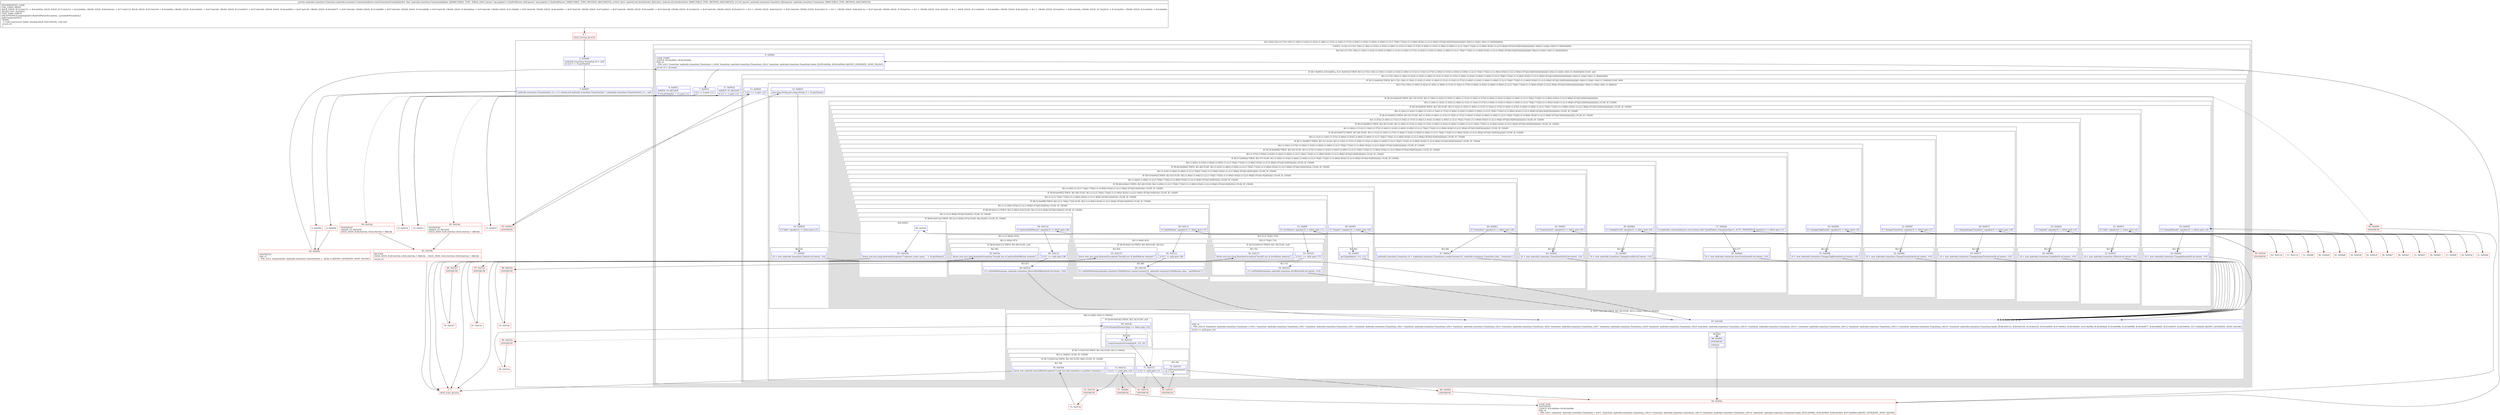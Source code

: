 digraph "CFG forandroidx.transition.TransitionInflater.createTransitionFromXml(Lorg\/xmlpull\/v1\/XmlPullParser;Landroid\/util\/AttributeSet;Landroidx\/transition\/Transition;)Landroidx\/transition\/Transition;" {
subgraph cluster_Region_1257623263 {
label = "R(3:1|2|(2:5|(1:(3:17|(1:19)(1:(1:39)(1:(1:42)(1:(1:45)(1:(1:48)(1:(1:51)(1:(1:54)(1:(1:57)(1:(1:60)(1:(1:63)(1:(1:66)(1:(1:69)(1:(1:(2:(1:76)|(1:73)))(1:(1:(1:80)(1:83))(1:(1:(2:(1:90)|(1:87)))(2:92|93)))))))))))))))|(1:36)(2:(1:24)|(1:34)(1:(1:30)(0))))(0))))";
node [shape=record,color=blue];
Node_2 [shape=record,label="{2\:\ 0x0000|androidx.transition.Transition r0 = null\lint int r1 = r9.getDepth()\l}"];
Node_3 [shape=record,label="{3\:\ 0x0007|androidx.transition.TransitionSet r2 = r11 instanceof androidx.transition.TransitionSet ? (androidx.transition.TransitionSet) r11 : null\l}"];
subgraph cluster_LoopRegion_770506230 {
label = "LOOP:0: (2:5|(1:(3:17|(1:19)(1:(1:39)(1:(1:42)(1:(1:45)(1:(1:48)(1:(1:51)(1:(1:54)(1:(1:57)(1:(1:60)(1:(1:63)(1:(1:66)(1:(1:69)(1:(1:(2:(1:76)|(1:73)))(1:(1:(1:80)(1:83))(1:(1:(2:(1:90)|(1:87)))(2:92|93)))))))))))))))|(1:36)(2:(1:24)|(1:34)(1:(1:30)(0))))(0)))";
node [shape=record,color=blue];
subgraph cluster_Region_1234963967 {
label = "R(2:5|(1:(3:17|(1:19)(1:(1:39)(1:(1:42)(1:(1:45)(1:(1:48)(1:(1:51)(1:(1:54)(1:(1:57)(1:(1:60)(1:(1:63)(1:(1:66)(1:(1:69)(1:(1:(2:(1:76)|(1:73)))(1:(1:(1:80)(1:83))(1:(1:(2:(1:90)|(1:87)))(2:92|93)))))))))))))))|(1:36)(2:(1:24)|(1:34)(1:(1:30)(0))))(0)))";
node [shape=record,color=blue];
Node_6 [shape=record,label="{6\:\ 0x000e|LOOP_START\lLOOP:0: B:6:0x000e\-\>B:94:0x000e\lPHI: r0 \l  PHI: (r0v1 'transition' androidx.transition.Transition) = (r0v0 'transition' androidx.transition.Transition), (r0v2 'transition' androidx.transition.Transition) binds: [B:99:0x000e, B:94:0x000e] A[DONT_GENERATE, DONT_INLINE]\l|int int r3 = r9.next()\l}"];
subgraph cluster_IfRegion_654585490 {
label = "IF [B:7:0x0014, B:9:0x001a, B:11:0x001d] THEN: R(1:(3:17|(1:19)(1:(1:39)(1:(1:42)(1:(1:45)(1:(1:48)(1:(1:51)(1:(1:54)(1:(1:57)(1:(1:60)(1:(1:63)(1:(1:66)(1:(1:69)(1:(1:(2:(1:76)|(1:73)))(1:(1:(1:80)(1:83))(1:(1:(2:(1:90)|(1:87)))(2:92|93)))))))))))))))|(1:36)(2:(1:24)|(1:34)(1:(1:30)(0))))(0)) ELSE: null";
node [shape=record,color=blue];
Node_7 [shape=record,label="{7\:\ 0x0014|if (r3 != 3) goto L12\l}"];
Node_9 [shape=record,label="{9\:\ 0x001a|ADDED_TO_REGION\l|if (r9.getDepth() \> r1) goto L12\l}"];
Node_11 [shape=record,label="{11\:\ 0x001d|ADDED_TO_REGION\l|if (r3 != 1) goto L14\l}"];
subgraph cluster_Region_295616937 {
label = "R(1:(3:17|(1:19)(1:(1:39)(1:(1:42)(1:(1:45)(1:(1:48)(1:(1:51)(1:(1:54)(1:(1:57)(1:(1:60)(1:(1:63)(1:(1:66)(1:(1:69)(1:(1:(2:(1:76)|(1:73)))(1:(1:(1:80)(1:83))(1:(1:(2:(1:90)|(1:87)))(2:92|93)))))))))))))))|(1:36)(2:(1:24)|(1:34)(1:(1:30)(0))))(0))";
node [shape=record,color=blue];
subgraph cluster_IfRegion_468094411 {
label = "IF [B:13:0x0020] THEN: R(3:17|(1:19)(1:(1:39)(1:(1:42)(1:(1:45)(1:(1:48)(1:(1:51)(1:(1:54)(1:(1:57)(1:(1:60)(1:(1:63)(1:(1:66)(1:(1:69)(1:(1:(2:(1:76)|(1:73)))(1:(1:(1:80)(1:83))(1:(1:(2:(1:90)|(1:87)))(2:92|93)))))))))))))))|(1:36)(2:(1:24)|(1:34)(1:(1:30)(0)))) ELSE: R(0)";
node [shape=record,color=blue];
Node_13 [shape=record,label="{13\:\ 0x0020|if (r3 == 2) goto L16\l}"];
subgraph cluster_Region_487604379 {
label = "R(3:17|(1:19)(1:(1:39)(1:(1:42)(1:(1:45)(1:(1:48)(1:(1:51)(1:(1:54)(1:(1:57)(1:(1:60)(1:(1:63)(1:(1:66)(1:(1:69)(1:(1:(2:(1:76)|(1:73)))(1:(1:(1:80)(1:83))(1:(1:(2:(1:90)|(1:87)))(2:92|93)))))))))))))))|(1:36)(2:(1:24)|(1:34)(1:(1:30)(0))))";
node [shape=record,color=blue];
Node_15 [shape=record,label="{15\:\ 0x0023|java.lang.String java.lang.String r3 = r9.getName()\l}"];
subgraph cluster_IfRegion_446269508 {
label = "IF [B:16:0x002d] THEN: R(1:19) ELSE: R(1:(1:39)(1:(1:42)(1:(1:45)(1:(1:48)(1:(1:51)(1:(1:54)(1:(1:57)(1:(1:60)(1:(1:63)(1:(1:66)(1:(1:69)(1:(1:(2:(1:76)|(1:73)))(1:(1:(1:80)(1:83))(1:(1:(2:(1:90)|(1:87)))(2:92|93)))))))))))))))";
node [shape=record,color=blue];
Node_16 [shape=record,label="{16\:\ 0x002d|if (\"fade\".equals(r3) != false) goto L19\l}"];
subgraph cluster_Region_2006836430 {
label = "R(1:19)";
node [shape=record,color=blue];
Node_17 [shape=record,label="{17\:\ 0x002f|r0 = new androidx.transition.Fade(r8.mContext, r10)\l}"];
}
subgraph cluster_Region_389272556 {
label = "R(1:(1:39)(1:(1:42)(1:(1:45)(1:(1:48)(1:(1:51)(1:(1:54)(1:(1:57)(1:(1:60)(1:(1:63)(1:(1:66)(1:(1:69)(1:(1:(2:(1:76)|(1:73)))(1:(1:(1:80)(1:83))(1:(1:(2:(1:90)|(1:87)))(2:92|93))))))))))))))) | ELSE_IF_CHAIN\l";
node [shape=record,color=blue];
subgraph cluster_IfRegion_868457757 {
label = "IF [B:19:0x003f] THEN: R(1:39) ELSE: R(1:(1:42)(1:(1:45)(1:(1:48)(1:(1:51)(1:(1:54)(1:(1:57)(1:(1:60)(1:(1:63)(1:(1:66)(1:(1:69)(1:(1:(2:(1:76)|(1:73)))(1:(1:(1:80)(1:83))(1:(1:(2:(1:90)|(1:87)))(2:92|93)))))))))))))) | ELSE_IF_CHAIN\l";
node [shape=record,color=blue];
Node_19 [shape=record,label="{19\:\ 0x003f|if (\"changeBounds\".equals(r3) != false) goto L39\l}"];
subgraph cluster_Region_1225977466 {
label = "R(1:39)";
node [shape=record,color=blue];
Node_20 [shape=record,label="{20\:\ 0x0041|r0 = new androidx.transition.ChangeBounds(r8.mContext, r10)\l}"];
}
subgraph cluster_Region_1526802272 {
label = "R(1:(1:42)(1:(1:45)(1:(1:48)(1:(1:51)(1:(1:54)(1:(1:57)(1:(1:60)(1:(1:63)(1:(1:66)(1:(1:69)(1:(1:(2:(1:76)|(1:73)))(1:(1:(1:80)(1:83))(1:(1:(2:(1:90)|(1:87)))(2:92|93)))))))))))))) | ELSE_IF_CHAIN\l";
node [shape=record,color=blue];
subgraph cluster_IfRegion_476366459 {
label = "IF [B:22:0x0051] THEN: R(1:42) ELSE: R(1:(1:45)(1:(1:48)(1:(1:51)(1:(1:54)(1:(1:57)(1:(1:60)(1:(1:63)(1:(1:66)(1:(1:69)(1:(1:(2:(1:76)|(1:73)))(1:(1:(1:80)(1:83))(1:(1:(2:(1:90)|(1:87)))(2:92|93))))))))))))) | ELSE_IF_CHAIN\l";
node [shape=record,color=blue];
Node_22 [shape=record,label="{22\:\ 0x0051|if (\"slide\".equals(r3) != false) goto L42\l}"];
subgraph cluster_Region_2069201084 {
label = "R(1:42)";
node [shape=record,color=blue];
Node_23 [shape=record,label="{23\:\ 0x0053|r0 = new androidx.transition.Slide(r8.mContext, r10)\l}"];
}
subgraph cluster_Region_298349243 {
label = "R(1:(1:45)(1:(1:48)(1:(1:51)(1:(1:54)(1:(1:57)(1:(1:60)(1:(1:63)(1:(1:66)(1:(1:69)(1:(1:(2:(1:76)|(1:73)))(1:(1:(1:80)(1:83))(1:(1:(2:(1:90)|(1:87)))(2:92|93))))))))))))) | ELSE_IF_CHAIN\l";
node [shape=record,color=blue];
subgraph cluster_IfRegion_57625076 {
label = "IF [B:25:0x0063] THEN: R(1:45) ELSE: R(1:(1:48)(1:(1:51)(1:(1:54)(1:(1:57)(1:(1:60)(1:(1:63)(1:(1:66)(1:(1:69)(1:(1:(2:(1:76)|(1:73)))(1:(1:(1:80)(1:83))(1:(1:(2:(1:90)|(1:87)))(2:92|93)))))))))))) | ELSE_IF_CHAIN\l";
node [shape=record,color=blue];
Node_25 [shape=record,label="{25\:\ 0x0063|if (\"explode\".equals(r3) != false) goto L45\l}"];
subgraph cluster_Region_1841422569 {
label = "R(1:45)";
node [shape=record,color=blue];
Node_26 [shape=record,label="{26\:\ 0x0065|r0 = new androidx.transition.Explode(r8.mContext, r10)\l}"];
}
subgraph cluster_Region_1983670946 {
label = "R(1:(1:48)(1:(1:51)(1:(1:54)(1:(1:57)(1:(1:60)(1:(1:63)(1:(1:66)(1:(1:69)(1:(1:(2:(1:76)|(1:73)))(1:(1:(1:80)(1:83))(1:(1:(2:(1:90)|(1:87)))(2:92|93)))))))))))) | ELSE_IF_CHAIN\l";
node [shape=record,color=blue];
subgraph cluster_IfRegion_1440889461 {
label = "IF [B:28:0x0075] THEN: R(1:48) ELSE: R(1:(1:51)(1:(1:54)(1:(1:57)(1:(1:60)(1:(1:63)(1:(1:66)(1:(1:69)(1:(1:(2:(1:76)|(1:73)))(1:(1:(1:80)(1:83))(1:(1:(2:(1:90)|(1:87)))(2:92|93))))))))))) | ELSE_IF_CHAIN\l";
node [shape=record,color=blue];
Node_28 [shape=record,label="{28\:\ 0x0075|if (\"changeImageTransform\".equals(r3) != false) goto L48\l}"];
subgraph cluster_Region_2125748328 {
label = "R(1:48)";
node [shape=record,color=blue];
Node_29 [shape=record,label="{29\:\ 0x0077|r0 = new androidx.transition.ChangeImageTransform(r8.mContext, r10)\l}"];
}
subgraph cluster_Region_2140764986 {
label = "R(1:(1:51)(1:(1:54)(1:(1:57)(1:(1:60)(1:(1:63)(1:(1:66)(1:(1:69)(1:(1:(2:(1:76)|(1:73)))(1:(1:(1:80)(1:83))(1:(1:(2:(1:90)|(1:87)))(2:92|93))))))))))) | ELSE_IF_CHAIN\l";
node [shape=record,color=blue];
subgraph cluster_IfRegion_2061921953 {
label = "IF [B:31:0x0087] THEN: R(1:51) ELSE: R(1:(1:54)(1:(1:57)(1:(1:60)(1:(1:63)(1:(1:66)(1:(1:69)(1:(1:(2:(1:76)|(1:73)))(1:(1:(1:80)(1:83))(1:(1:(2:(1:90)|(1:87)))(2:92|93)))))))))) | ELSE_IF_CHAIN\l";
node [shape=record,color=blue];
Node_31 [shape=record,label="{31\:\ 0x0087|if (\"changeTransform\".equals(r3) != false) goto L51\l}"];
subgraph cluster_Region_886101176 {
label = "R(1:51)";
node [shape=record,color=blue];
Node_32 [shape=record,label="{32\:\ 0x0089|r0 = new androidx.transition.ChangeTransform(r8.mContext, r10)\l}"];
}
subgraph cluster_Region_762407310 {
label = "R(1:(1:54)(1:(1:57)(1:(1:60)(1:(1:63)(1:(1:66)(1:(1:69)(1:(1:(2:(1:76)|(1:73)))(1:(1:(1:80)(1:83))(1:(1:(2:(1:90)|(1:87)))(2:92|93)))))))))) | ELSE_IF_CHAIN\l";
node [shape=record,color=blue];
subgraph cluster_IfRegion_1082861720 {
label = "IF [B:34:0x0099] THEN: R(1:54) ELSE: R(1:(1:57)(1:(1:60)(1:(1:63)(1:(1:66)(1:(1:69)(1:(1:(2:(1:76)|(1:73)))(1:(1:(1:80)(1:83))(1:(1:(2:(1:90)|(1:87)))(2:92|93))))))))) | ELSE_IF_CHAIN\l";
node [shape=record,color=blue];
Node_34 [shape=record,label="{34\:\ 0x0099|if (\"changeClipBounds\".equals(r3) != false) goto L54\l}"];
subgraph cluster_Region_1098579714 {
label = "R(1:54)";
node [shape=record,color=blue];
Node_35 [shape=record,label="{35\:\ 0x009b|r0 = new androidx.transition.ChangeClipBounds(r8.mContext, r10)\l}"];
}
subgraph cluster_Region_2138999601 {
label = "R(1:(1:57)(1:(1:60)(1:(1:63)(1:(1:66)(1:(1:69)(1:(1:(2:(1:76)|(1:73)))(1:(1:(1:80)(1:83))(1:(1:(2:(1:90)|(1:87)))(2:92|93))))))))) | ELSE_IF_CHAIN\l";
node [shape=record,color=blue];
subgraph cluster_IfRegion_970123668 {
label = "IF [B:37:0x00ab] THEN: R(1:57) ELSE: R(1:(1:60)(1:(1:63)(1:(1:66)(1:(1:69)(1:(1:(2:(1:76)|(1:73)))(1:(1:(1:80)(1:83))(1:(1:(2:(1:90)|(1:87)))(2:92|93)))))))) | ELSE_IF_CHAIN\l";
node [shape=record,color=blue];
Node_37 [shape=record,label="{37\:\ 0x00ab|if (androidx.constraintlayout.core.motion.utils.TypedValues.TransitionType.S_AUTO_TRANSITION.equals(r3) != false) goto L57\l}"];
subgraph cluster_Region_1684992278 {
label = "R(1:57)";
node [shape=record,color=blue];
Node_38 [shape=record,label="{38\:\ 0x00ad|r0 = new androidx.transition.AutoTransition(r8.mContext, r10)\l}"];
}
subgraph cluster_Region_1786939142 {
label = "R(1:(1:60)(1:(1:63)(1:(1:66)(1:(1:69)(1:(1:(2:(1:76)|(1:73)))(1:(1:(1:80)(1:83))(1:(1:(2:(1:90)|(1:87)))(2:92|93)))))))) | ELSE_IF_CHAIN\l";
node [shape=record,color=blue];
subgraph cluster_IfRegion_2108116297 {
label = "IF [B:40:0x00bd] THEN: R(1:60) ELSE: R(1:(1:63)(1:(1:66)(1:(1:69)(1:(1:(2:(1:76)|(1:73)))(1:(1:(1:80)(1:83))(1:(1:(2:(1:90)|(1:87)))(2:92|93))))))) | ELSE_IF_CHAIN\l";
node [shape=record,color=blue];
Node_40 [shape=record,label="{40\:\ 0x00bd|if (\"changeScroll\".equals(r3) != false) goto L60\l}"];
subgraph cluster_Region_607486 {
label = "R(1:60)";
node [shape=record,color=blue];
Node_41 [shape=record,label="{41\:\ 0x00bf|r0 = new androidx.transition.ChangeScroll(r8.mContext, r10)\l}"];
}
subgraph cluster_Region_1584816583 {
label = "R(1:(1:63)(1:(1:66)(1:(1:69)(1:(1:(2:(1:76)|(1:73)))(1:(1:(1:80)(1:83))(1:(1:(2:(1:90)|(1:87)))(2:92|93))))))) | ELSE_IF_CHAIN\l";
node [shape=record,color=blue];
subgraph cluster_IfRegion_880654138 {
label = "IF [B:43:0x00cf] THEN: R(1:63) ELSE: R(1:(1:66)(1:(1:69)(1:(1:(2:(1:76)|(1:73)))(1:(1:(1:80)(1:83))(1:(1:(2:(1:90)|(1:87)))(2:92|93)))))) | ELSE_IF_CHAIN\l";
node [shape=record,color=blue];
Node_43 [shape=record,label="{43\:\ 0x00cf|if (\"transitionSet\".equals(r3) != false) goto L63\l}"];
subgraph cluster_Region_352068729 {
label = "R(1:63)";
node [shape=record,color=blue];
Node_44 [shape=record,label="{44\:\ 0x00d1|r0 = new androidx.transition.TransitionSet(r8.mContext, r10)\l}"];
}
subgraph cluster_Region_2020433566 {
label = "R(1:(1:66)(1:(1:69)(1:(1:(2:(1:76)|(1:73)))(1:(1:(1:80)(1:83))(1:(1:(2:(1:90)|(1:87)))(2:92|93)))))) | ELSE_IF_CHAIN\l";
node [shape=record,color=blue];
subgraph cluster_IfRegion_766219973 {
label = "IF [B:46:0x00e1] THEN: R(1:66) ELSE: R(1:(1:69)(1:(1:(2:(1:76)|(1:73)))(1:(1:(1:80)(1:83))(1:(1:(2:(1:90)|(1:87)))(2:92|93))))) | ELSE_IF_CHAIN\l";
node [shape=record,color=blue];
Node_46 [shape=record,label="{46\:\ 0x00e1|if (\"transition\".equals(r3) != false) goto L66\l}"];
subgraph cluster_Region_1118630842 {
label = "R(1:66)";
node [shape=record,color=blue];
Node_47 [shape=record,label="{47\:\ 0x00e3|androidx.transition.Transition r0 = (androidx.transition.Transition) createCustom(r10, androidx.transition.Transition.class, \"transition\")\l}"];
}
subgraph cluster_Region_1933665697 {
label = "R(1:(1:69)(1:(1:(2:(1:76)|(1:73)))(1:(1:(1:80)(1:83))(1:(1:(2:(1:90)|(1:87)))(2:92|93))))) | ELSE_IF_CHAIN\l";
node [shape=record,color=blue];
subgraph cluster_IfRegion_60507309 {
label = "IF [B:49:0x00f3] THEN: R(1:69) ELSE: R(1:(1:(2:(1:76)|(1:73)))(1:(1:(1:80)(1:83))(1:(1:(2:(1:90)|(1:87)))(2:92|93)))) | ELSE_IF_CHAIN\l";
node [shape=record,color=blue];
Node_49 [shape=record,label="{49\:\ 0x00f3|if (\"targets\".equals(r3) != false) goto L69\l}"];
subgraph cluster_Region_226850424 {
label = "R(1:69)";
node [shape=record,color=blue];
Node_50 [shape=record,label="{50\:\ 0x00f5|getTargetIds(r9, r10, r11)\l}"];
}
subgraph cluster_Region_1620067926 {
label = "R(1:(1:(2:(1:76)|(1:73)))(1:(1:(1:80)(1:83))(1:(1:(2:(1:90)|(1:87)))(2:92|93)))) | ELSE_IF_CHAIN\l";
node [shape=record,color=blue];
subgraph cluster_IfRegion_1142004882 {
label = "IF [B:52:0x00ff] THEN: R(1:(2:(1:76)|(1:73))) ELSE: R(1:(1:(1:80)(1:83))(1:(1:(2:(1:90)|(1:87)))(2:92|93))) | ELSE_IF_CHAIN\l";
node [shape=record,color=blue];
Node_52 [shape=record,label="{52\:\ 0x00ff|if (\"arcMotion\".equals(r3) != false) goto L72\l}"];
subgraph cluster_Region_1922788724 {
label = "R(1:(2:(1:76)|(1:73)))";
node [shape=record,color=blue];
subgraph cluster_Region_168780523 {
label = "R(2:(1:76)|(1:73))";
node [shape=record,color=blue];
subgraph cluster_IfRegion_748680036 {
label = "IF [B:53:0x0101] THEN: R(1:76) ELSE: null";
node [shape=record,color=blue];
Node_53 [shape=record,label="{53\:\ 0x0101|if (r11 == null) goto L74\l}"];
subgraph cluster_Region_1314890327 {
label = "R(1:76)";
node [shape=record,color=blue];
Node_56 [shape=record,label="{56\:\ 0x0115|throw new java.lang.RuntimeException(\"Invalid use of arcMotion element\")\l}"];
}
}
subgraph cluster_Region_1728484901 {
label = "R(1:73)";
node [shape=record,color=blue];
Node_54 [shape=record,label="{54\:\ 0x0103|r11.setPathMotion(new androidx.transition.ArcMotion(r8.mContext, r10))\l}"];
}
}
}
subgraph cluster_Region_384804884 {
label = "R(1:(1:(1:80)(1:83))(1:(1:(2:(1:90)|(1:87)))(2:92|93))) | ELSE_IF_CHAIN\l";
node [shape=record,color=blue];
subgraph cluster_IfRegion_487335757 {
label = "IF [B:58:0x011c] THEN: R(1:(1:80)(1:83)) ELSE: R(1:(1:(2:(1:90)|(1:87)))(2:92|93)) | ELSE_IF_CHAIN\l";
node [shape=record,color=blue];
Node_58 [shape=record,label="{58\:\ 0x011c|if (\"pathMotion\".equals(r3) != false) goto L79\l}"];
subgraph cluster_Region_1161330046 {
label = "R(1:(1:80)(1:83))";
node [shape=record,color=blue];
subgraph cluster_IfRegion_1992700564 {
label = "IF [B:59:0x011e] THEN: R(1:80) ELSE: R(1:83)";
node [shape=record,color=blue];
Node_59 [shape=record,label="{59\:\ 0x011e|if (r11 != null) goto L80\l}"];
subgraph cluster_Region_631387607 {
label = "R(1:80)";
node [shape=record,color=blue];
Node_60 [shape=record,label="{60\:\ 0x0120|r11.setPathMotion((androidx.transition.PathMotion) createCustom(r10, androidx.transition.PathMotion.class, \"pathMotion\"))\l}"];
}
subgraph cluster_Region_1315341951 {
label = "R(1:83)";
node [shape=record,color=blue];
Node_62 [shape=record,label="{62\:\ 0x0133|throw new java.lang.RuntimeException(\"Invalid use of pathMotion element\")\l}"];
}
}
}
subgraph cluster_Region_1219739968 {
label = "R(1:(1:(2:(1:90)|(1:87)))(2:92|93)) | ELSE_IF_CHAIN\l";
node [shape=record,color=blue];
subgraph cluster_IfRegion_1818265495 {
label = "IF [B:64:0x013a] THEN: R(1:(2:(1:90)|(1:87))) ELSE: R(2:92|93) | ELSE_IF_CHAIN\l";
node [shape=record,color=blue];
Node_64 [shape=record,label="{64\:\ 0x013a|if (\"patternPathMotion\".equals(r3) != false) goto L86\l}"];
subgraph cluster_Region_262543440 {
label = "R(1:(2:(1:90)|(1:87)))";
node [shape=record,color=blue];
subgraph cluster_Region_991856894 {
label = "R(2:(1:90)|(1:87))";
node [shape=record,color=blue];
subgraph cluster_IfRegion_1102161052 {
label = "IF [B:65:0x013c] THEN: R(1:90) ELSE: null";
node [shape=record,color=blue];
Node_65 [shape=record,label="{65\:\ 0x013c|if (r11 == null) goto L88\l}"];
subgraph cluster_Region_392086571 {
label = "R(1:90)";
node [shape=record,color=blue];
Node_79 [shape=record,label="{79\:\ 0x016e|throw new java.lang.RuntimeException(\"Invalid use of patternPathMotion element\")\l}"];
}
}
subgraph cluster_Region_679815688 {
label = "R(1:87)";
node [shape=record,color=blue];
Node_66 [shape=record,label="{66\:\ 0x013e|r11.setPathMotion(new androidx.transition.PatternPathMotion(r8.mContext, r10))\l}"];
}
}
}
subgraph cluster_Region_1729302174 {
label = "R(2:92|93)";
node [shape=record,color=blue];
Node_80 [shape=record,label="{80\:\ 0x016f}"];
Node_81 [shape=record,label="{81\:\ 0x0189|throw new java.lang.RuntimeException(\"Unknown scene name: \" + r9.getName())\l}"];
}
}
}
}
}
}
}
}
}
}
}
}
}
}
}
}
}
}
}
}
}
}
}
}
}
}
}
}
}
}
subgraph cluster_IfRegion_538630881 {
label = "IF [B:67:0x0148] THEN: R(1:36) ELSE: R(2:(1:24)|(1:34)(1:(1:30)(0)))";
node [shape=record,color=blue];
Node_67 [shape=record,label="{67\:\ 0x0148|PHI: r0 \l  PHI: (r0v14 'transition' androidx.transition.Transition) = (r0v1 'transition' androidx.transition.Transition), (r0v1 'transition' androidx.transition.Transition), (r0v1 'transition' androidx.transition.Transition), (r0v1 'transition' androidx.transition.Transition), (r0v4 'transition' androidx.transition.Transition), (r0v5 'transition' androidx.transition.Transition), (r0v6 'transition' androidx.transition.Transition), (r0v7 'transition' androidx.transition.Transition), (r0v8 'transition' androidx.transition.Transition), (r0v9 'transition' androidx.transition.Transition), (r0v10 'transition' androidx.transition.Transition), (r0v11 'transition' androidx.transition.Transition), (r0v12 'transition' androidx.transition.Transition), (r0v13 'transition' androidx.transition.Transition), (r0v16 'transition' androidx.transition.Transition) binds: [B:66:0x013e, B:60:0x0120, B:54:0x0103, B:50:0x00f5, B:47:0x00e3, B:44:0x00d1, B:41:0x00bf, B:38:0x00ad, B:35:0x009b, B:32:0x0089, B:29:0x0077, B:26:0x0065, B:23:0x0053, B:20:0x0041, B:17:0x002f] A[DONT_GENERATE, DONT_INLINE]\l|if (r0 == null) goto L36\l}"];
subgraph cluster_Region_734708644 {
label = "R(1:36)";
node [shape=record,color=blue];
Node_96 [shape=record,label="{96\:\ 0x000e|SYNTHETIC\l|continue\l}"];
}
subgraph cluster_Region_1255421290 {
label = "R(2:(1:24)|(1:34)(1:(1:30)(0)))";
node [shape=record,color=blue];
subgraph cluster_IfRegion_1258328914 {
label = "IF [B:69:0x014e] THEN: R(1:24) ELSE: null";
node [shape=record,color=blue];
Node_69 [shape=record,label="{69\:\ 0x014e|if (r9.isEmptyElementTag() == false) goto L24\l}"];
subgraph cluster_Region_2124779942 {
label = "R(1:24)";
node [shape=record,color=blue];
Node_70 [shape=record,label="{70\:\ 0x0150|createTransitionFromXml(r9, r10, r0)\l}"];
}
}
subgraph cluster_IfRegion_1059525928 {
label = "IF [B:71:0x0153] THEN: R(1:34) ELSE: R(1:(1:30)(0))";
node [shape=record,color=blue];
Node_71 [shape=record,label="{71\:\ 0x0153|if (r2 != null) goto L33\l}"];
subgraph cluster_Region_356091944 {
label = "R(1:34)";
node [shape=record,color=blue];
Node_72 [shape=record,label="{72\:\ 0x0155|r2.addTransition(r0)\lr0 = null\l}"];
}
subgraph cluster_Region_873993042 {
label = "R(1:(1:30)(0)) | ELSE_IF_CHAIN\l";
node [shape=record,color=blue];
subgraph cluster_IfRegion_1228026262 {
label = "IF [B:73:0x015a] THEN: R(1:30) ELSE: R(0) | ELSE_IF_CHAIN\l";
node [shape=record,color=blue];
Node_73 [shape=record,label="{73\:\ 0x015a|if (r11 != null) goto L28\l}"];
subgraph cluster_Region_572924607 {
label = "R(1:30)";
node [shape=record,color=blue];
Node_76 [shape=record,label="{76\:\ 0x0164|throw new android.view.InflateException(\"Could not add transition to another transition.\")\l}"];
}
subgraph cluster_Region_1836302250 {
label = "R(0)";
node [shape=record,color=blue];
}
}
}
}
}
}
}
subgraph cluster_Region_428188629 {
label = "R(0)";
node [shape=record,color=blue];
}
}
}
}
}
}
}
Node_0 [shape=record,color=red,label="{0\:\ ?|MTH_ENTER_BLOCK\l}"];
Node_4 [shape=record,color=red,label="{4\:\ 0x0009}"];
Node_99 [shape=record,color=red,label="{99\:\ 0x000e|SYNTHETIC\lPHI: r2 \l  PHI: (r2v2 'transitionSet' androidx.transition.TransitionSet) =  binds: [] A[DONT_GENERATE, DONT_INLINE]\l}"];
Node_8 [shape=record,color=red,label="{8\:\ 0x0016}"];
Node_84 [shape=record,color=red,label="{84\:\ 0x018a|SYNTHETIC\lADDED_TO_REGION\lEDGE_INSN: B:84:0x018a\-\>B:82:0x018a ?: BREAK  \l}"];
Node_82 [shape=record,color=red,label="{82\:\ 0x018a|RETURN\lEDGE_INSN: B:84:0x018a\-\>B:82:0x018a ?: BREAK  , EDGE_INSN: B:85:0x018a\-\>B:82:0x018a ?: BREAK  \l|return r0\l}"];
Node_1 [shape=record,color=red,label="{1\:\ ?|MTH_EXIT_BLOCK\l}"];
Node_10 [shape=record,color=red,label="{10\:\ 0x001c}"];
Node_12 [shape=record,color=red,label="{12\:\ 0x001f}"];
Node_83 [shape=record,color=red,label="{83\:\ 0x0023|SYNTHETIC\l}"];
Node_90 [shape=record,color=red,label="{90\:\ 0x014a|SYNTHETIC\l}"];
Node_68 [shape=record,color=red,label="{68\:\ 0x014a}"];
Node_91 [shape=record,color=red,label="{91\:\ 0x015a|SYNTHETIC\l}"];
Node_93 [shape=record,color=red,label="{93\:\ 0x015d|SYNTHETIC\l}"];
Node_75 [shape=record,color=red,label="{75\:\ 0x015d}"];
Node_97 [shape=record,color=red,label="{97\:\ 0x000e|SYNTHETIC\l}"];
Node_94 [shape=record,color=red,label="{94\:\ 0x000e|LOOP_END\lSYNTHETIC\lLOOP:0: B:6:0x000e\-\>B:94:0x000e\lPHI: r0 \l  PHI: (r0v2 'transition' androidx.transition.Transition) = (r0v1 'transition' androidx.transition.Transition), (r0v14 'transition' androidx.transition.Transition), (r0v15 'transition' androidx.transition.Transition), (r0v14 'transition' androidx.transition.Transition) binds: [B:95:0x000e, B:96:0x000e, B:98:0x000e, B:97:0x000e] A[DONT_GENERATE, DONT_INLINE]\l}"];
Node_92 [shape=record,color=red,label="{92\:\ 0x0155|SYNTHETIC\l}"];
Node_98 [shape=record,color=red,label="{98\:\ 0x000e|SYNTHETIC\l}"];
Node_18 [shape=record,color=red,label="{18\:\ 0x0039}"];
Node_21 [shape=record,color=red,label="{21\:\ 0x004b}"];
Node_24 [shape=record,color=red,label="{24\:\ 0x005d}"];
Node_27 [shape=record,color=red,label="{27\:\ 0x006f}"];
Node_30 [shape=record,color=red,label="{30\:\ 0x0081}"];
Node_33 [shape=record,color=red,label="{33\:\ 0x0093}"];
Node_36 [shape=record,color=red,label="{36\:\ 0x00a5}"];
Node_39 [shape=record,color=red,label="{39\:\ 0x00b7}"];
Node_42 [shape=record,color=red,label="{42\:\ 0x00c9}"];
Node_45 [shape=record,color=red,label="{45\:\ 0x00db}"];
Node_48 [shape=record,color=red,label="{48\:\ 0x00ed}"];
Node_51 [shape=record,color=red,label="{51\:\ 0x00f9}"];
Node_86 [shape=record,color=red,label="{86\:\ 0x010e|SYNTHETIC\l}"];
Node_55 [shape=record,color=red,label="{55\:\ 0x010e}"];
Node_57 [shape=record,color=red,label="{57\:\ 0x0116}"];
Node_87 [shape=record,color=red,label="{87\:\ 0x012c|SYNTHETIC\l}"];
Node_61 [shape=record,color=red,label="{61\:\ 0x012c}"];
Node_63 [shape=record,color=red,label="{63\:\ 0x0134}"];
Node_89 [shape=record,color=red,label="{89\:\ 0x0167|SYNTHETIC\l}"];
Node_78 [shape=record,color=red,label="{78\:\ 0x0167}"];
Node_88 [shape=record,color=red,label="{88\:\ 0x016f|SYNTHETIC\l}"];
Node_95 [shape=record,color=red,label="{95\:\ 0x000e|SYNTHETIC\l}"];
Node_85 [shape=record,color=red,label="{85\:\ 0x018a|SYNTHETIC\lADDED_TO_REGION\lEDGE_INSN: B:85:0x018a\-\>B:82:0x018a ?: BREAK  \l}"];
Node_5 [shape=record,color=red,label="{5\:\ 0x000d}"];
MethodNode[shape=record,label="{private androidx.transition.Transition androidx.transition.TransitionInflater.createTransitionFromXml((r8v0 'this' androidx.transition.TransitionInflater A[IMMUTABLE_TYPE, THIS]), (r9v0 'parser' org.xmlpull.v1.XmlPullParser A[D('parser' org.xmlpull.v1.XmlPullParser), IMMUTABLE_TYPE, METHOD_ARGUMENT]), (r10v0 'attrs' android.util.AttributeSet A[D('attrs' android.util.AttributeSet), IMMUTABLE_TYPE, METHOD_ARGUMENT]), (r11v0 'parent' androidx.transition.Transition A[D('parent' androidx.transition.Transition), IMMUTABLE_TYPE, METHOD_ARGUMENT]))  | INCONSISTENT_CODE\lUSE_LINES_HINTS\lBACK_EDGE: B:72:0x0155 \-\> B:6:0x000e, BACK_EDGE: B:73:0x015a \-\> B:6:0x000e, CROSS_EDGE: B:69:0x014e \-\> B:71:0x0153, BACK_EDGE: B:67:0x0148 \-\> B:6:0x000e, CROSS_EDGE: B:20:0x0041 \-\> B:67:0x0148, CROSS_EDGE: B:23:0x0053 \-\> B:67:0x0148, CROSS_EDGE: B:26:0x0065 \-\> B:67:0x0148, CROSS_EDGE: B:29:0x0077 \-\> B:67:0x0148, CROSS_EDGE: B:32:0x0089 \-\> B:67:0x0148, CROSS_EDGE: B:35:0x009b \-\> B:67:0x0148, CROSS_EDGE: B:38:0x00ad \-\> B:67:0x0148, CROSS_EDGE: B:41:0x00bf \-\> B:67:0x0148, CROSS_EDGE: B:44:0x00d1 \-\> B:67:0x0148, CROSS_EDGE: B:47:0x00e3 \-\> B:67:0x0148, CROSS_EDGE: B:50:0x00f5 \-\> B:67:0x0148, CROSS_EDGE: B:54:0x0103 \-\> B:67:0x0148, CROSS_EDGE: B:56:0x0115 \-\> B:1:?, CROSS_EDGE: B:60:0x0120 \-\> B:67:0x0148, CROSS_EDGE: B:62:0x0133 \-\> B:1:?, CROSS_EDGE: B:66:0x013e \-\> B:67:0x0148, CROSS_EDGE: B:79:0x016e \-\> B:1:?, CROSS_EDGE: B:81:0x0189 \-\> B:1:?, BACK_EDGE: B:13:0x0020 \-\> B:6:0x000e, CROSS_EDGE: B:82:0x018a \-\> B:1:?, CROSS_EDGE: B:9:0x001a \-\> B:82:0x018a, CROSS_EDGE: B:7:0x0014 \-\> B:10:0x001c, CROSS_EDGE: B:5:0x000d \-\> B:6:0x000e\lINLINE_NOT_NEEDED\lTYPE_VARS: EMPTY\lEXCEPTIONS:[Lorg\/xmlpull\/v1\/XmlPullParserException;, Ljava\/io\/IOException;]\lJadxCommentsAttr\{\l WARN: \l \-\> Code restructure failed: missing block: B:82:0x018a, code lost:\l    return r0;\l\}\l}"];
MethodNode -> Node_0;Node_2 -> Node_3;
Node_3 -> Node_4;
Node_3 -> Node_5;
Node_6 -> Node_7;
Node_7 -> Node_8[style=dashed];
Node_7 -> Node_10;
Node_9 -> Node_10;
Node_9 -> Node_84[style=dashed];
Node_11 -> Node_12;
Node_11 -> Node_85[style=dashed];
Node_13 -> Node_83;
Node_13 -> Node_95[style=dashed];
Node_15 -> Node_16;
Node_16 -> Node_17;
Node_16 -> Node_18[style=dashed];
Node_17 -> Node_67;
Node_19 -> Node_20;
Node_19 -> Node_21[style=dashed];
Node_20 -> Node_67;
Node_22 -> Node_23;
Node_22 -> Node_24[style=dashed];
Node_23 -> Node_67;
Node_25 -> Node_26;
Node_25 -> Node_27[style=dashed];
Node_26 -> Node_67;
Node_28 -> Node_29;
Node_28 -> Node_30[style=dashed];
Node_29 -> Node_67;
Node_31 -> Node_32;
Node_31 -> Node_33[style=dashed];
Node_32 -> Node_67;
Node_34 -> Node_35;
Node_34 -> Node_36[style=dashed];
Node_35 -> Node_67;
Node_37 -> Node_38;
Node_37 -> Node_39[style=dashed];
Node_38 -> Node_67;
Node_40 -> Node_41;
Node_40 -> Node_42[style=dashed];
Node_41 -> Node_67;
Node_43 -> Node_44;
Node_43 -> Node_45[style=dashed];
Node_44 -> Node_67;
Node_46 -> Node_47;
Node_46 -> Node_48[style=dashed];
Node_47 -> Node_67;
Node_49 -> Node_50;
Node_49 -> Node_51[style=dashed];
Node_50 -> Node_67;
Node_52 -> Node_53;
Node_52 -> Node_57[style=dashed];
Node_53 -> Node_54[style=dashed];
Node_53 -> Node_86;
Node_56 -> Node_1;
Node_54 -> Node_67;
Node_58 -> Node_59;
Node_58 -> Node_63[style=dashed];
Node_59 -> Node_60;
Node_59 -> Node_87[style=dashed];
Node_60 -> Node_67;
Node_62 -> Node_1;
Node_64 -> Node_65;
Node_64 -> Node_88[style=dashed];
Node_65 -> Node_66[style=dashed];
Node_65 -> Node_89;
Node_79 -> Node_1;
Node_66 -> Node_67;
Node_80 -> Node_81;
Node_81 -> Node_1;
Node_67 -> Node_90[style=dashed];
Node_67 -> Node_96;
Node_96 -> Node_94;
Node_69 -> Node_70;
Node_69 -> Node_71[style=dashed];
Node_70 -> Node_71;
Node_71 -> Node_91[style=dashed];
Node_71 -> Node_92;
Node_72 -> Node_98;
Node_73 -> Node_93;
Node_73 -> Node_97[style=dashed];
Node_76 -> Node_1;
Node_0 -> Node_2;
Node_4 -> Node_99;
Node_99 -> Node_6;
Node_8 -> Node_9;
Node_84 -> Node_82;
Node_82 -> Node_1;
Node_10 -> Node_11;
Node_12 -> Node_13;
Node_83 -> Node_15;
Node_90 -> Node_68;
Node_68 -> Node_69;
Node_91 -> Node_73;
Node_93 -> Node_75;
Node_75 -> Node_76;
Node_97 -> Node_94;
Node_94 -> Node_6;
Node_92 -> Node_72;
Node_98 -> Node_94;
Node_18 -> Node_19;
Node_21 -> Node_22;
Node_24 -> Node_25;
Node_27 -> Node_28;
Node_30 -> Node_31;
Node_33 -> Node_34;
Node_36 -> Node_37;
Node_39 -> Node_40;
Node_42 -> Node_43;
Node_45 -> Node_46;
Node_48 -> Node_49;
Node_51 -> Node_52;
Node_86 -> Node_55;
Node_55 -> Node_56;
Node_57 -> Node_58;
Node_87 -> Node_61;
Node_61 -> Node_62;
Node_63 -> Node_64;
Node_89 -> Node_78;
Node_78 -> Node_79;
Node_88 -> Node_80;
Node_95 -> Node_94;
Node_85 -> Node_82;
Node_5 -> Node_99;
}

